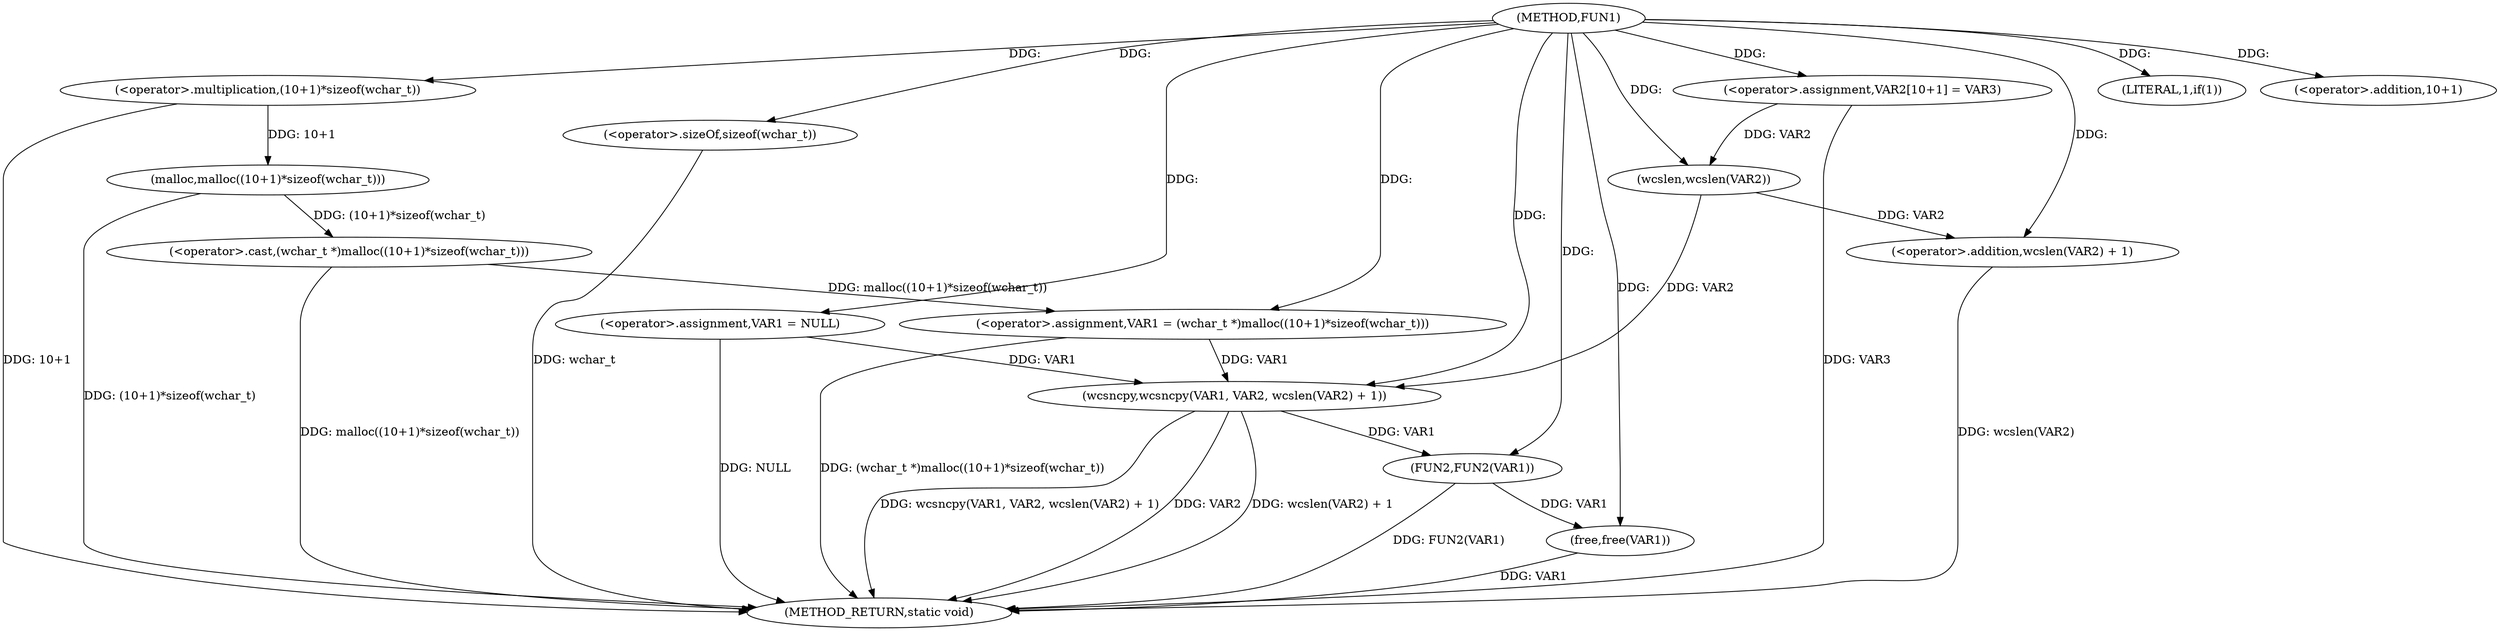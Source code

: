 digraph FUN1 {  
"1000100" [label = "(METHOD,FUN1)" ]
"1000136" [label = "(METHOD_RETURN,static void)" ]
"1000103" [label = "(<operator>.assignment,VAR1 = NULL)" ]
"1000107" [label = "(LITERAL,1,if(1))" ]
"1000109" [label = "(<operator>.assignment,VAR1 = (wchar_t *)malloc((10+1)*sizeof(wchar_t)))" ]
"1000111" [label = "(<operator>.cast,(wchar_t *)malloc((10+1)*sizeof(wchar_t)))" ]
"1000113" [label = "(malloc,malloc((10+1)*sizeof(wchar_t)))" ]
"1000114" [label = "(<operator>.multiplication,(10+1)*sizeof(wchar_t))" ]
"1000115" [label = "(<operator>.addition,10+1)" ]
"1000118" [label = "(<operator>.sizeOf,sizeof(wchar_t))" ]
"1000122" [label = "(<operator>.assignment,VAR2[10+1] = VAR3)" ]
"1000125" [label = "(wcsncpy,wcsncpy(VAR1, VAR2, wcslen(VAR2) + 1))" ]
"1000128" [label = "(<operator>.addition,wcslen(VAR2) + 1)" ]
"1000129" [label = "(wcslen,wcslen(VAR2))" ]
"1000132" [label = "(FUN2,FUN2(VAR1))" ]
"1000134" [label = "(free,free(VAR1))" ]
  "1000125" -> "1000136"  [ label = "DDG: wcsncpy(VAR1, VAR2, wcslen(VAR2) + 1)"] 
  "1000103" -> "1000136"  [ label = "DDG: NULL"] 
  "1000113" -> "1000136"  [ label = "DDG: (10+1)*sizeof(wchar_t)"] 
  "1000132" -> "1000136"  [ label = "DDG: FUN2(VAR1)"] 
  "1000114" -> "1000136"  [ label = "DDG: 10+1"] 
  "1000125" -> "1000136"  [ label = "DDG: VAR2"] 
  "1000125" -> "1000136"  [ label = "DDG: wcslen(VAR2) + 1"] 
  "1000118" -> "1000136"  [ label = "DDG: wchar_t"] 
  "1000109" -> "1000136"  [ label = "DDG: (wchar_t *)malloc((10+1)*sizeof(wchar_t))"] 
  "1000122" -> "1000136"  [ label = "DDG: VAR3"] 
  "1000128" -> "1000136"  [ label = "DDG: wcslen(VAR2)"] 
  "1000134" -> "1000136"  [ label = "DDG: VAR1"] 
  "1000111" -> "1000136"  [ label = "DDG: malloc((10+1)*sizeof(wchar_t))"] 
  "1000100" -> "1000103"  [ label = "DDG: "] 
  "1000100" -> "1000107"  [ label = "DDG: "] 
  "1000111" -> "1000109"  [ label = "DDG: malloc((10+1)*sizeof(wchar_t))"] 
  "1000100" -> "1000109"  [ label = "DDG: "] 
  "1000113" -> "1000111"  [ label = "DDG: (10+1)*sizeof(wchar_t)"] 
  "1000114" -> "1000113"  [ label = "DDG: 10+1"] 
  "1000100" -> "1000114"  [ label = "DDG: "] 
  "1000100" -> "1000115"  [ label = "DDG: "] 
  "1000100" -> "1000118"  [ label = "DDG: "] 
  "1000100" -> "1000122"  [ label = "DDG: "] 
  "1000103" -> "1000125"  [ label = "DDG: VAR1"] 
  "1000109" -> "1000125"  [ label = "DDG: VAR1"] 
  "1000100" -> "1000125"  [ label = "DDG: "] 
  "1000129" -> "1000125"  [ label = "DDG: VAR2"] 
  "1000129" -> "1000128"  [ label = "DDG: VAR2"] 
  "1000122" -> "1000129"  [ label = "DDG: VAR2"] 
  "1000100" -> "1000129"  [ label = "DDG: "] 
  "1000100" -> "1000128"  [ label = "DDG: "] 
  "1000125" -> "1000132"  [ label = "DDG: VAR1"] 
  "1000100" -> "1000132"  [ label = "DDG: "] 
  "1000132" -> "1000134"  [ label = "DDG: VAR1"] 
  "1000100" -> "1000134"  [ label = "DDG: "] 
}
